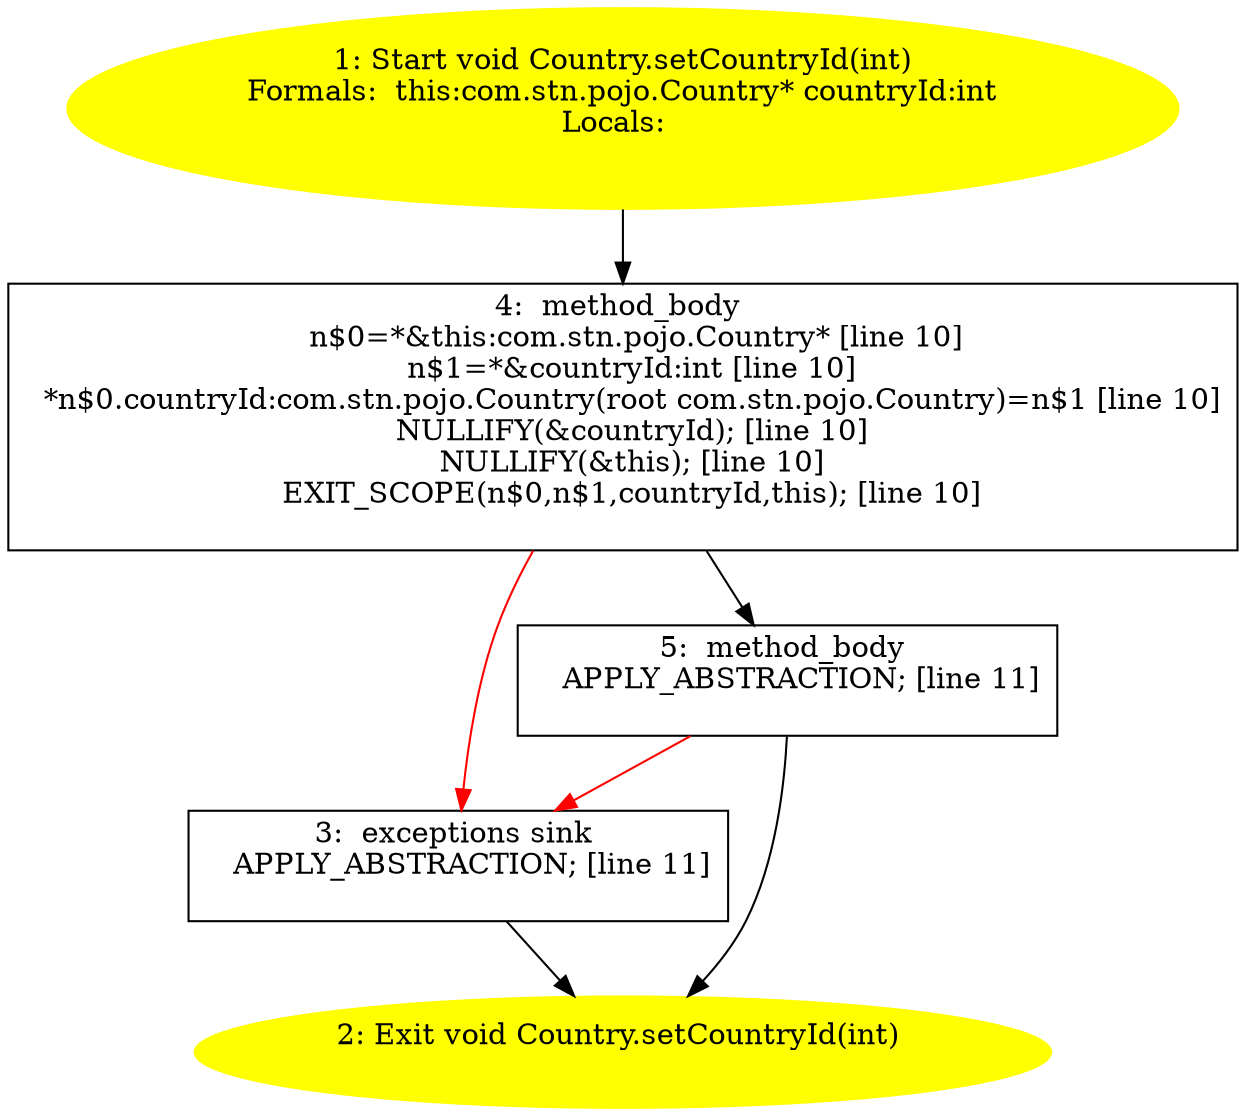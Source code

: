 /* @generated */
digraph cfg {
"com.stn.pojo.Country.setCountryId(int):void.0c7c8f95d3006132ea2dcc26e672e668_1" [label="1: Start void Country.setCountryId(int)\nFormals:  this:com.stn.pojo.Country* countryId:int\nLocals:  \n  " color=yellow style=filled]
	

	 "com.stn.pojo.Country.setCountryId(int):void.0c7c8f95d3006132ea2dcc26e672e668_1" -> "com.stn.pojo.Country.setCountryId(int):void.0c7c8f95d3006132ea2dcc26e672e668_4" ;
"com.stn.pojo.Country.setCountryId(int):void.0c7c8f95d3006132ea2dcc26e672e668_2" [label="2: Exit void Country.setCountryId(int) \n  " color=yellow style=filled]
	

"com.stn.pojo.Country.setCountryId(int):void.0c7c8f95d3006132ea2dcc26e672e668_3" [label="3:  exceptions sink \n   APPLY_ABSTRACTION; [line 11]\n " shape="box"]
	

	 "com.stn.pojo.Country.setCountryId(int):void.0c7c8f95d3006132ea2dcc26e672e668_3" -> "com.stn.pojo.Country.setCountryId(int):void.0c7c8f95d3006132ea2dcc26e672e668_2" ;
"com.stn.pojo.Country.setCountryId(int):void.0c7c8f95d3006132ea2dcc26e672e668_4" [label="4:  method_body \n   n$0=*&this:com.stn.pojo.Country* [line 10]\n  n$1=*&countryId:int [line 10]\n  *n$0.countryId:com.stn.pojo.Country(root com.stn.pojo.Country)=n$1 [line 10]\n  NULLIFY(&countryId); [line 10]\n  NULLIFY(&this); [line 10]\n  EXIT_SCOPE(n$0,n$1,countryId,this); [line 10]\n " shape="box"]
	

	 "com.stn.pojo.Country.setCountryId(int):void.0c7c8f95d3006132ea2dcc26e672e668_4" -> "com.stn.pojo.Country.setCountryId(int):void.0c7c8f95d3006132ea2dcc26e672e668_5" ;
	 "com.stn.pojo.Country.setCountryId(int):void.0c7c8f95d3006132ea2dcc26e672e668_4" -> "com.stn.pojo.Country.setCountryId(int):void.0c7c8f95d3006132ea2dcc26e672e668_3" [color="red" ];
"com.stn.pojo.Country.setCountryId(int):void.0c7c8f95d3006132ea2dcc26e672e668_5" [label="5:  method_body \n   APPLY_ABSTRACTION; [line 11]\n " shape="box"]
	

	 "com.stn.pojo.Country.setCountryId(int):void.0c7c8f95d3006132ea2dcc26e672e668_5" -> "com.stn.pojo.Country.setCountryId(int):void.0c7c8f95d3006132ea2dcc26e672e668_2" ;
	 "com.stn.pojo.Country.setCountryId(int):void.0c7c8f95d3006132ea2dcc26e672e668_5" -> "com.stn.pojo.Country.setCountryId(int):void.0c7c8f95d3006132ea2dcc26e672e668_3" [color="red" ];
}
